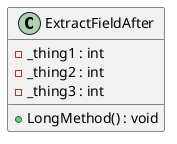 @startuml
class ExtractFieldAfter {
    - _thing1 : int
    - _thing2 : int
    - _thing3 : int
    + LongMethod() : void
}
@enduml
